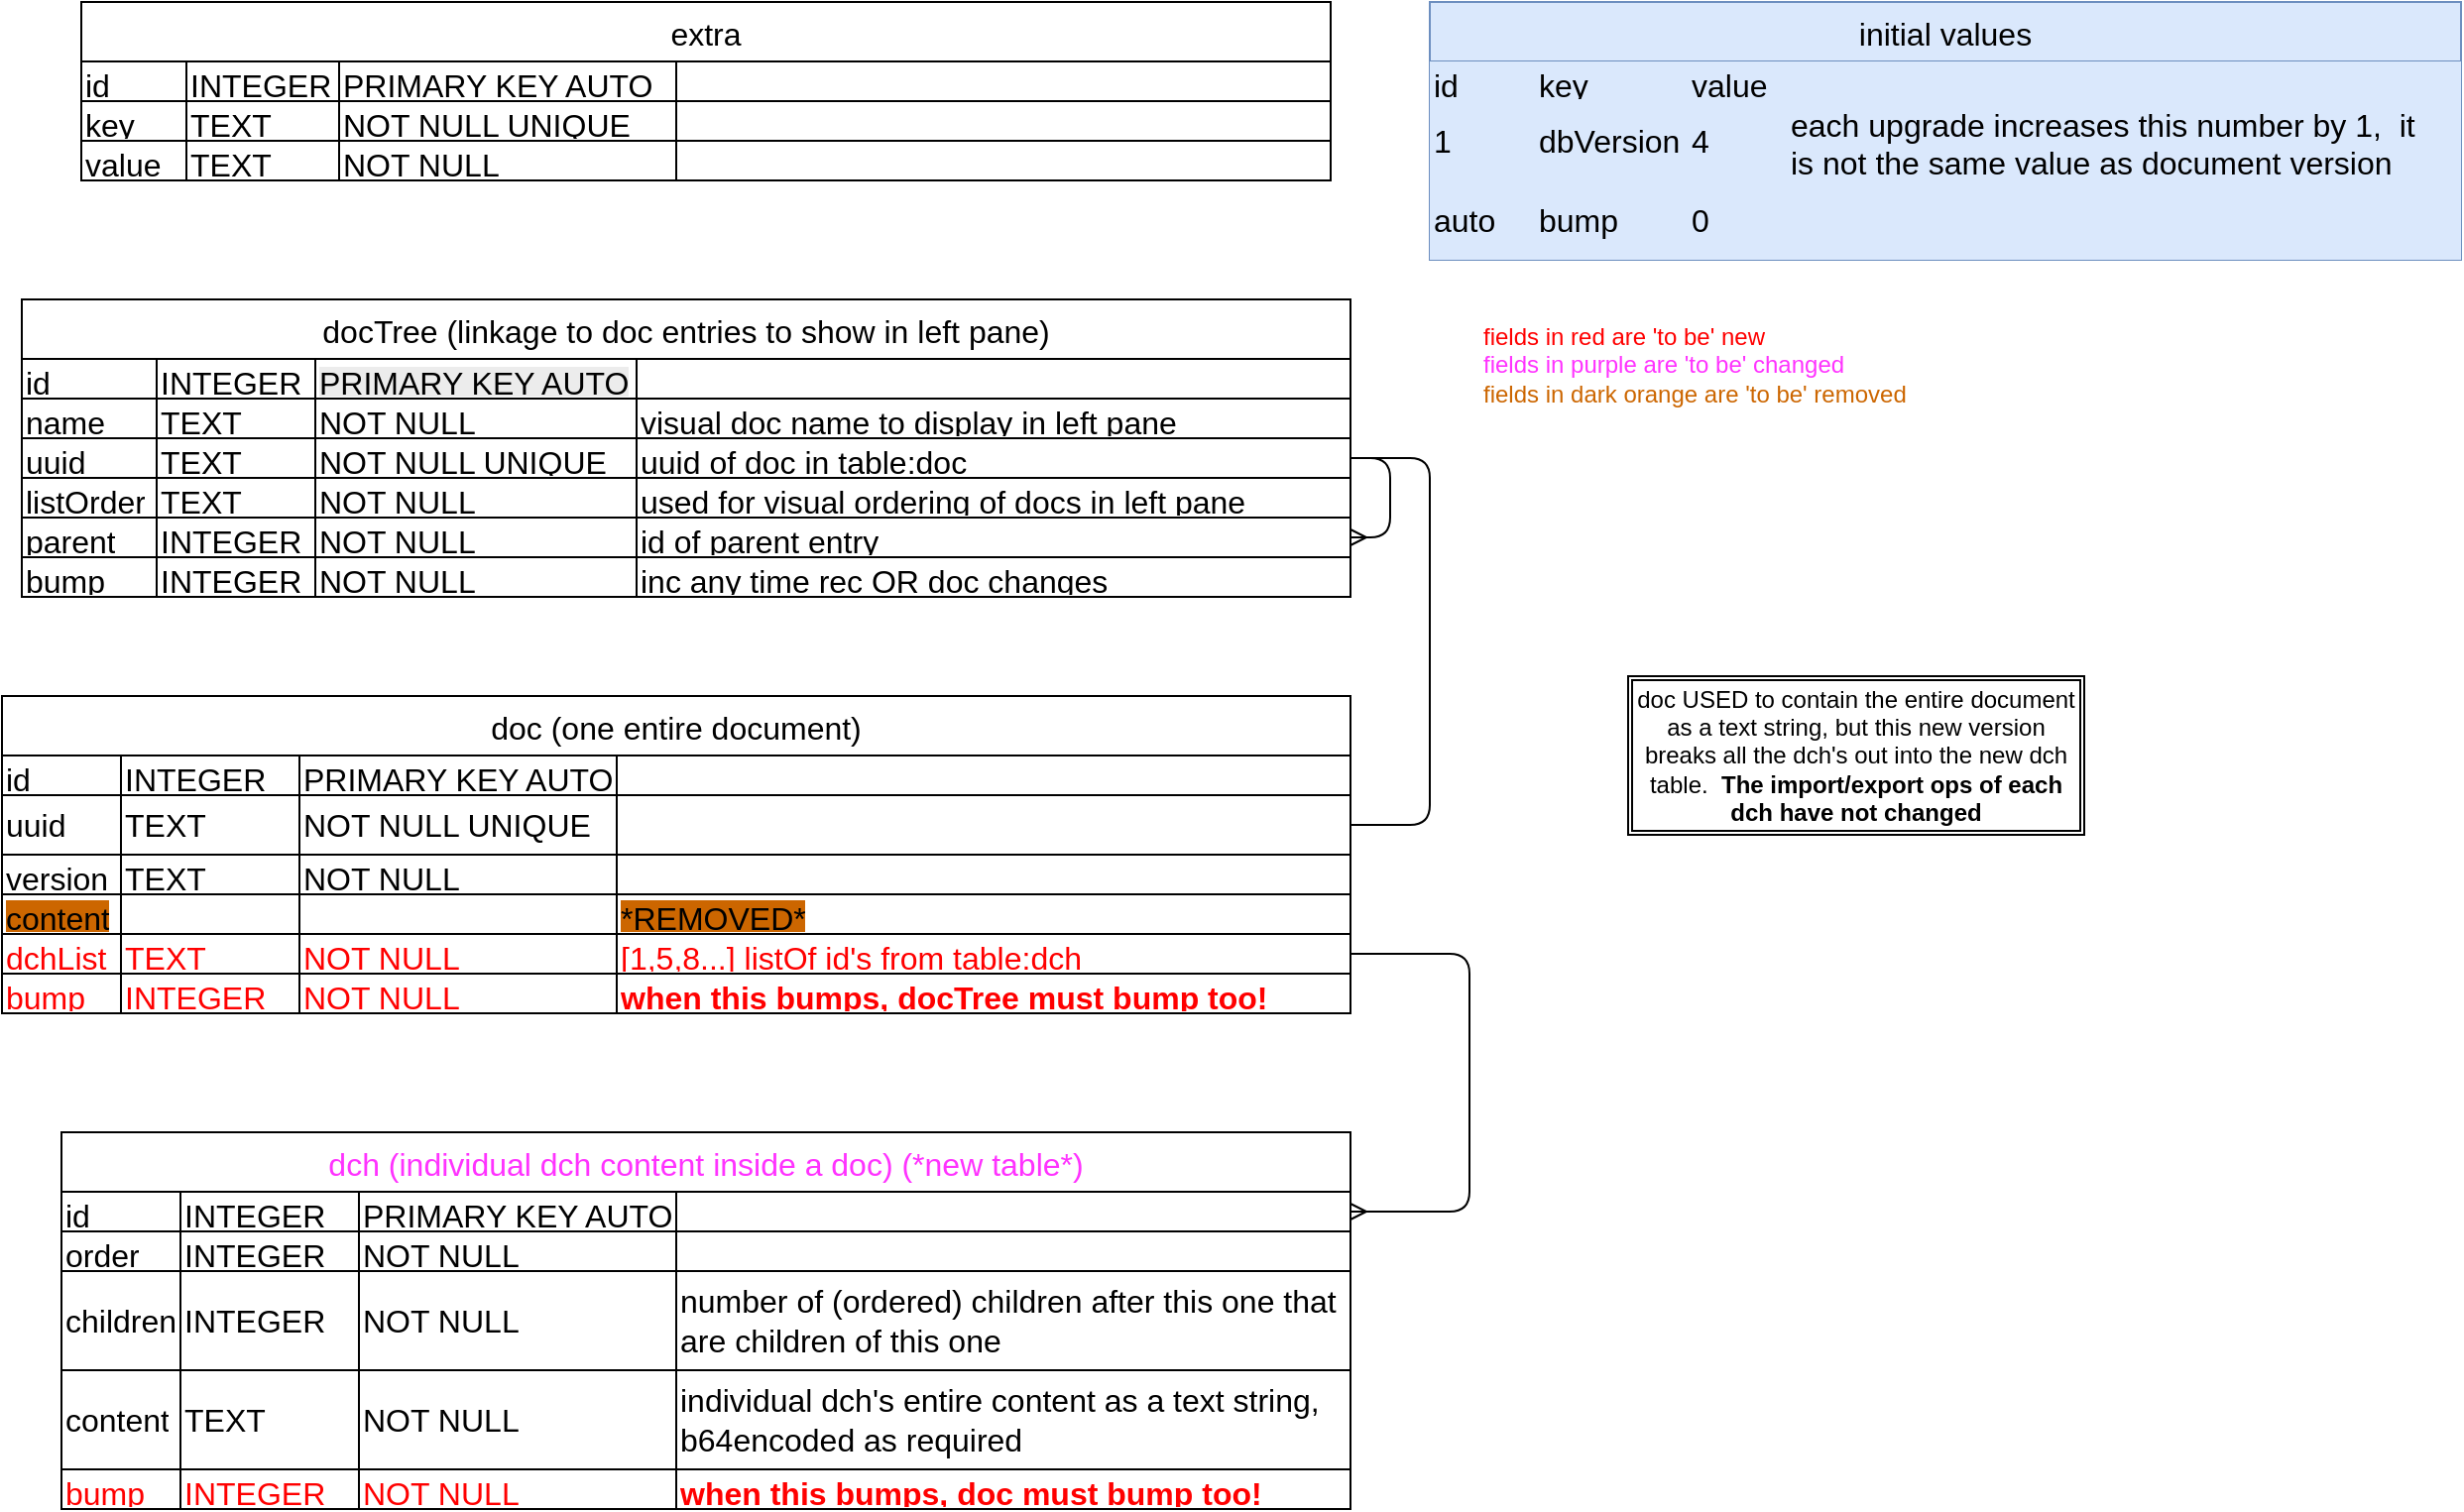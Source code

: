 <mxfile version="27.0.5">
  <diagram name="Page-1" id="y_ZQESW1vxMKCGsYayRb">
    <mxGraphModel dx="1223" dy="765" grid="1" gridSize="10" guides="1" tooltips="1" connect="1" arrows="1" fold="1" page="0" pageScale="1" pageWidth="1700" pageHeight="1100" math="0" shadow="0">
      <root>
        <mxCell id="0" />
        <mxCell id="1" parent="0" />
        <mxCell id="Sy6wfYp_tRHCGX6oZVIA-3" value="extra" style="shape=table;startSize=30;container=1;collapsible=0;childLayout=tableLayout;strokeColor=default;fontSize=16;align=center;" parent="1" vertex="1">
          <mxGeometry x="40" y="40" width="630" height="90" as="geometry" />
        </mxCell>
        <mxCell id="Sy6wfYp_tRHCGX6oZVIA-4" value="" style="shape=tableRow;horizontal=0;startSize=0;swimlaneHead=0;swimlaneBody=0;strokeColor=inherit;top=0;left=0;bottom=0;right=0;collapsible=0;dropTarget=0;fillColor=none;points=[[0,0.5],[1,0.5]];portConstraint=eastwest;fontSize=16;align=left;" parent="Sy6wfYp_tRHCGX6oZVIA-3" vertex="1">
          <mxGeometry y="30" width="630" height="20" as="geometry" />
        </mxCell>
        <mxCell id="Sy6wfYp_tRHCGX6oZVIA-5" value="id" style="shape=partialRectangle;html=1;connectable=0;strokeColor=inherit;overflow=hidden;fillColor=none;top=0;left=0;bottom=0;right=0;pointerEvents=1;fontSize=16;text-align:right;align=left;" parent="Sy6wfYp_tRHCGX6oZVIA-4" vertex="1">
          <mxGeometry width="53" height="20" as="geometry">
            <mxRectangle width="53" height="20" as="alternateBounds" />
          </mxGeometry>
        </mxCell>
        <mxCell id="Sy6wfYp_tRHCGX6oZVIA-6" value="INTEGER" style="shape=partialRectangle;html=1;connectable=0;strokeColor=inherit;overflow=hidden;fillColor=none;top=0;left=0;bottom=0;right=0;pointerEvents=1;fontSize=16;align=left;" parent="Sy6wfYp_tRHCGX6oZVIA-4" vertex="1">
          <mxGeometry x="53" width="77" height="20" as="geometry">
            <mxRectangle width="77" height="20" as="alternateBounds" />
          </mxGeometry>
        </mxCell>
        <mxCell id="Sy6wfYp_tRHCGX6oZVIA-7" value="PRIMARY KEY AUTO" style="shape=partialRectangle;html=1;connectable=0;strokeColor=inherit;overflow=hidden;fillColor=none;top=0;left=0;bottom=0;right=0;pointerEvents=1;fontSize=16;align=left;" parent="Sy6wfYp_tRHCGX6oZVIA-4" vertex="1">
          <mxGeometry x="130" width="170" height="20" as="geometry">
            <mxRectangle width="170" height="20" as="alternateBounds" />
          </mxGeometry>
        </mxCell>
        <mxCell id="Sy6wfYp_tRHCGX6oZVIA-54" style="shape=partialRectangle;html=1;connectable=0;strokeColor=inherit;overflow=hidden;fillColor=none;top=0;left=0;bottom=0;right=0;pointerEvents=1;fontSize=16;align=left;" parent="Sy6wfYp_tRHCGX6oZVIA-4" vertex="1">
          <mxGeometry x="300" width="330" height="20" as="geometry">
            <mxRectangle width="330" height="20" as="alternateBounds" />
          </mxGeometry>
        </mxCell>
        <mxCell id="Sy6wfYp_tRHCGX6oZVIA-8" value="" style="shape=tableRow;horizontal=0;startSize=0;swimlaneHead=0;swimlaneBody=0;strokeColor=inherit;top=0;left=0;bottom=0;right=0;collapsible=0;dropTarget=0;fillColor=none;points=[[0,0.5],[1,0.5]];portConstraint=eastwest;fontSize=16;align=left;" parent="Sy6wfYp_tRHCGX6oZVIA-3" vertex="1">
          <mxGeometry y="50" width="630" height="20" as="geometry" />
        </mxCell>
        <mxCell id="Sy6wfYp_tRHCGX6oZVIA-9" value="key" style="shape=partialRectangle;html=1;connectable=0;strokeColor=inherit;overflow=hidden;fillColor=none;top=0;left=0;bottom=0;right=0;pointerEvents=1;fontSize=16;align=left;" parent="Sy6wfYp_tRHCGX6oZVIA-8" vertex="1">
          <mxGeometry width="53" height="20" as="geometry">
            <mxRectangle width="53" height="20" as="alternateBounds" />
          </mxGeometry>
        </mxCell>
        <mxCell id="Sy6wfYp_tRHCGX6oZVIA-10" value="TEXT" style="shape=partialRectangle;html=1;connectable=0;strokeColor=inherit;overflow=hidden;fillColor=none;top=0;left=0;bottom=0;right=0;pointerEvents=1;fontSize=16;align=left;" parent="Sy6wfYp_tRHCGX6oZVIA-8" vertex="1">
          <mxGeometry x="53" width="77" height="20" as="geometry">
            <mxRectangle width="77" height="20" as="alternateBounds" />
          </mxGeometry>
        </mxCell>
        <mxCell id="Sy6wfYp_tRHCGX6oZVIA-11" value="NOT NULL UNIQUE" style="shape=partialRectangle;html=1;connectable=0;strokeColor=inherit;overflow=hidden;fillColor=none;top=0;left=0;bottom=0;right=0;pointerEvents=1;fontSize=16;align=left;" parent="Sy6wfYp_tRHCGX6oZVIA-8" vertex="1">
          <mxGeometry x="130" width="170" height="20" as="geometry">
            <mxRectangle width="170" height="20" as="alternateBounds" />
          </mxGeometry>
        </mxCell>
        <mxCell id="Sy6wfYp_tRHCGX6oZVIA-55" style="shape=partialRectangle;html=1;connectable=0;strokeColor=inherit;overflow=hidden;fillColor=none;top=0;left=0;bottom=0;right=0;pointerEvents=1;fontSize=16;align=left;" parent="Sy6wfYp_tRHCGX6oZVIA-8" vertex="1">
          <mxGeometry x="300" width="330" height="20" as="geometry">
            <mxRectangle width="330" height="20" as="alternateBounds" />
          </mxGeometry>
        </mxCell>
        <mxCell id="Sy6wfYp_tRHCGX6oZVIA-12" value="" style="shape=tableRow;horizontal=0;startSize=0;swimlaneHead=0;swimlaneBody=0;strokeColor=inherit;top=0;left=0;bottom=0;right=0;collapsible=0;dropTarget=0;fillColor=none;points=[[0,0.5],[1,0.5]];portConstraint=eastwest;fontSize=16;align=left;" parent="Sy6wfYp_tRHCGX6oZVIA-3" vertex="1">
          <mxGeometry y="70" width="630" height="20" as="geometry" />
        </mxCell>
        <mxCell id="Sy6wfYp_tRHCGX6oZVIA-13" value="value" style="shape=partialRectangle;html=1;connectable=0;strokeColor=inherit;overflow=hidden;fillColor=none;top=0;left=0;bottom=0;right=0;pointerEvents=1;fontSize=16;align=left;" parent="Sy6wfYp_tRHCGX6oZVIA-12" vertex="1">
          <mxGeometry width="53" height="20" as="geometry">
            <mxRectangle width="53" height="20" as="alternateBounds" />
          </mxGeometry>
        </mxCell>
        <mxCell id="Sy6wfYp_tRHCGX6oZVIA-14" value="TEXT" style="shape=partialRectangle;html=1;connectable=0;strokeColor=inherit;overflow=hidden;fillColor=none;top=0;left=0;bottom=0;right=0;pointerEvents=1;fontSize=16;align=left;" parent="Sy6wfYp_tRHCGX6oZVIA-12" vertex="1">
          <mxGeometry x="53" width="77" height="20" as="geometry">
            <mxRectangle width="77" height="20" as="alternateBounds" />
          </mxGeometry>
        </mxCell>
        <mxCell id="Sy6wfYp_tRHCGX6oZVIA-15" value="&lt;div&gt;NOT NULL&lt;/div&gt;" style="shape=partialRectangle;html=1;connectable=0;strokeColor=inherit;overflow=hidden;fillColor=none;top=0;left=0;bottom=0;right=0;pointerEvents=1;fontSize=16;align=left;" parent="Sy6wfYp_tRHCGX6oZVIA-12" vertex="1">
          <mxGeometry x="130" width="170" height="20" as="geometry">
            <mxRectangle width="170" height="20" as="alternateBounds" />
          </mxGeometry>
        </mxCell>
        <mxCell id="Sy6wfYp_tRHCGX6oZVIA-56" style="shape=partialRectangle;html=1;connectable=0;strokeColor=inherit;overflow=hidden;fillColor=none;top=0;left=0;bottom=0;right=0;pointerEvents=1;fontSize=16;align=left;" parent="Sy6wfYp_tRHCGX6oZVIA-12" vertex="1">
          <mxGeometry x="300" width="330" height="20" as="geometry">
            <mxRectangle width="330" height="20" as="alternateBounds" />
          </mxGeometry>
        </mxCell>
        <mxCell id="Sy6wfYp_tRHCGX6oZVIA-62" value="doc (one entire document)" style="shape=table;startSize=30;container=1;collapsible=0;childLayout=tableLayout;strokeColor=default;fontSize=16;align=center;" parent="1" vertex="1">
          <mxGeometry y="390" width="680" height="160" as="geometry" />
        </mxCell>
        <mxCell id="Sy6wfYp_tRHCGX6oZVIA-63" value="" style="shape=tableRow;horizontal=0;startSize=0;swimlaneHead=0;swimlaneBody=0;strokeColor=inherit;top=0;left=0;bottom=0;right=0;collapsible=0;dropTarget=0;fillColor=none;points=[[0,0.5],[1,0.5]];portConstraint=eastwest;fontSize=16;align=left;" parent="Sy6wfYp_tRHCGX6oZVIA-62" vertex="1">
          <mxGeometry y="30" width="680" height="20" as="geometry" />
        </mxCell>
        <mxCell id="Sy6wfYp_tRHCGX6oZVIA-64" value="id" style="shape=partialRectangle;html=1;connectable=0;strokeColor=inherit;overflow=hidden;fillColor=none;top=0;left=0;bottom=0;right=0;pointerEvents=1;fontSize=16;text-align:right;align=left;" parent="Sy6wfYp_tRHCGX6oZVIA-63" vertex="1">
          <mxGeometry width="60" height="20" as="geometry">
            <mxRectangle width="60" height="20" as="alternateBounds" />
          </mxGeometry>
        </mxCell>
        <mxCell id="Sy6wfYp_tRHCGX6oZVIA-65" value="INTEGER" style="shape=partialRectangle;html=1;connectable=0;strokeColor=inherit;overflow=hidden;fillColor=none;top=0;left=0;bottom=0;right=0;pointerEvents=1;fontSize=16;align=left;" parent="Sy6wfYp_tRHCGX6oZVIA-63" vertex="1">
          <mxGeometry x="60" width="90" height="20" as="geometry">
            <mxRectangle width="90" height="20" as="alternateBounds" />
          </mxGeometry>
        </mxCell>
        <mxCell id="Sy6wfYp_tRHCGX6oZVIA-66" value="PRIMARY KEY AUTO" style="shape=partialRectangle;html=1;connectable=0;strokeColor=inherit;overflow=hidden;fillColor=none;top=0;left=0;bottom=0;right=0;pointerEvents=1;fontSize=16;align=left;" parent="Sy6wfYp_tRHCGX6oZVIA-63" vertex="1">
          <mxGeometry x="150" width="160" height="20" as="geometry">
            <mxRectangle width="160" height="20" as="alternateBounds" />
          </mxGeometry>
        </mxCell>
        <mxCell id="Sy6wfYp_tRHCGX6oZVIA-67" style="shape=partialRectangle;html=1;connectable=0;strokeColor=inherit;overflow=hidden;fillColor=none;top=0;left=0;bottom=0;right=0;pointerEvents=1;fontSize=16;align=left;" parent="Sy6wfYp_tRHCGX6oZVIA-63" vertex="1">
          <mxGeometry x="310" width="370" height="20" as="geometry">
            <mxRectangle width="370" height="20" as="alternateBounds" />
          </mxGeometry>
        </mxCell>
        <mxCell id="Sy6wfYp_tRHCGX6oZVIA-68" value="" style="shape=tableRow;horizontal=0;startSize=0;swimlaneHead=0;swimlaneBody=0;strokeColor=inherit;top=0;left=0;bottom=0;right=0;collapsible=0;dropTarget=0;fillColor=none;points=[[0,0.5],[1,0.5]];portConstraint=eastwest;fontSize=16;align=left;" parent="Sy6wfYp_tRHCGX6oZVIA-62" vertex="1">
          <mxGeometry y="50" width="680" height="30" as="geometry" />
        </mxCell>
        <mxCell id="Sy6wfYp_tRHCGX6oZVIA-69" value="uuid" style="shape=partialRectangle;html=1;connectable=0;strokeColor=inherit;overflow=hidden;fillColor=none;top=0;left=0;bottom=0;right=0;pointerEvents=1;fontSize=16;align=left;" parent="Sy6wfYp_tRHCGX6oZVIA-68" vertex="1">
          <mxGeometry width="60" height="30" as="geometry">
            <mxRectangle width="60" height="30" as="alternateBounds" />
          </mxGeometry>
        </mxCell>
        <mxCell id="Sy6wfYp_tRHCGX6oZVIA-70" value="TEXT" style="shape=partialRectangle;html=1;connectable=0;strokeColor=inherit;overflow=hidden;fillColor=none;top=0;left=0;bottom=0;right=0;pointerEvents=1;fontSize=16;align=left;" parent="Sy6wfYp_tRHCGX6oZVIA-68" vertex="1">
          <mxGeometry x="60" width="90" height="30" as="geometry">
            <mxRectangle width="90" height="30" as="alternateBounds" />
          </mxGeometry>
        </mxCell>
        <mxCell id="Sy6wfYp_tRHCGX6oZVIA-71" value="NOT NULL UNIQUE" style="shape=partialRectangle;html=1;connectable=0;strokeColor=inherit;overflow=hidden;fillColor=none;top=0;left=0;bottom=0;right=0;pointerEvents=1;fontSize=16;align=left;" parent="Sy6wfYp_tRHCGX6oZVIA-68" vertex="1">
          <mxGeometry x="150" width="160" height="30" as="geometry">
            <mxRectangle width="160" height="30" as="alternateBounds" />
          </mxGeometry>
        </mxCell>
        <mxCell id="Sy6wfYp_tRHCGX6oZVIA-72" style="shape=partialRectangle;html=1;connectable=0;strokeColor=inherit;overflow=hidden;fillColor=none;top=0;left=0;bottom=0;right=0;pointerEvents=1;fontSize=16;align=left;" parent="Sy6wfYp_tRHCGX6oZVIA-68" vertex="1">
          <mxGeometry x="310" width="370" height="30" as="geometry">
            <mxRectangle width="370" height="30" as="alternateBounds" />
          </mxGeometry>
        </mxCell>
        <mxCell id="Sy6wfYp_tRHCGX6oZVIA-73" value="" style="shape=tableRow;horizontal=0;startSize=0;swimlaneHead=0;swimlaneBody=0;strokeColor=inherit;top=0;left=0;bottom=0;right=0;collapsible=0;dropTarget=0;fillColor=none;points=[[0,0.5],[1,0.5]];portConstraint=eastwest;fontSize=16;align=left;" parent="Sy6wfYp_tRHCGX6oZVIA-62" vertex="1">
          <mxGeometry y="80" width="680" height="20" as="geometry" />
        </mxCell>
        <mxCell id="Sy6wfYp_tRHCGX6oZVIA-74" value="version" style="shape=partialRectangle;html=1;connectable=0;strokeColor=inherit;overflow=hidden;fillColor=none;top=0;left=0;bottom=0;right=0;pointerEvents=1;fontSize=16;align=left;" parent="Sy6wfYp_tRHCGX6oZVIA-73" vertex="1">
          <mxGeometry width="60" height="20" as="geometry">
            <mxRectangle width="60" height="20" as="alternateBounds" />
          </mxGeometry>
        </mxCell>
        <mxCell id="Sy6wfYp_tRHCGX6oZVIA-75" value="TEXT" style="shape=partialRectangle;html=1;connectable=0;strokeColor=inherit;overflow=hidden;fillColor=none;top=0;left=0;bottom=0;right=0;pointerEvents=1;fontSize=16;align=left;" parent="Sy6wfYp_tRHCGX6oZVIA-73" vertex="1">
          <mxGeometry x="60" width="90" height="20" as="geometry">
            <mxRectangle width="90" height="20" as="alternateBounds" />
          </mxGeometry>
        </mxCell>
        <mxCell id="Sy6wfYp_tRHCGX6oZVIA-76" value="&lt;div&gt;NOT NULL&lt;/div&gt;" style="shape=partialRectangle;html=1;connectable=0;strokeColor=inherit;overflow=hidden;fillColor=none;top=0;left=0;bottom=0;right=0;pointerEvents=1;fontSize=16;align=left;" parent="Sy6wfYp_tRHCGX6oZVIA-73" vertex="1">
          <mxGeometry x="150" width="160" height="20" as="geometry">
            <mxRectangle width="160" height="20" as="alternateBounds" />
          </mxGeometry>
        </mxCell>
        <mxCell id="Sy6wfYp_tRHCGX6oZVIA-77" style="shape=partialRectangle;html=1;connectable=0;strokeColor=inherit;overflow=hidden;fillColor=none;top=0;left=0;bottom=0;right=0;pointerEvents=1;fontSize=16;align=left;" parent="Sy6wfYp_tRHCGX6oZVIA-73" vertex="1">
          <mxGeometry x="310" width="370" height="20" as="geometry">
            <mxRectangle width="370" height="20" as="alternateBounds" />
          </mxGeometry>
        </mxCell>
        <mxCell id="-N10hWzUFT1irTYi3381-17" style="shape=tableRow;horizontal=0;startSize=0;swimlaneHead=0;swimlaneBody=0;strokeColor=inherit;top=0;left=0;bottom=0;right=0;collapsible=0;dropTarget=0;fillColor=none;points=[[0,0.5],[1,0.5]];portConstraint=eastwest;fontSize=16;align=left;labelBackgroundColor=#FF8000;" vertex="1" parent="Sy6wfYp_tRHCGX6oZVIA-62">
          <mxGeometry y="100" width="680" height="20" as="geometry" />
        </mxCell>
        <mxCell id="-N10hWzUFT1irTYi3381-18" value="content" style="shape=partialRectangle;html=1;connectable=0;strokeColor=inherit;overflow=hidden;fillColor=none;top=0;left=0;bottom=0;right=0;pointerEvents=1;fontSize=16;align=left;labelBackgroundColor=#CC6600;" vertex="1" parent="-N10hWzUFT1irTYi3381-17">
          <mxGeometry width="60" height="20" as="geometry">
            <mxRectangle width="60" height="20" as="alternateBounds" />
          </mxGeometry>
        </mxCell>
        <mxCell id="-N10hWzUFT1irTYi3381-19" style="shape=partialRectangle;html=1;connectable=0;strokeColor=inherit;overflow=hidden;fillColor=none;top=0;left=0;bottom=0;right=0;pointerEvents=1;fontSize=16;align=left;labelBackgroundColor=#CC6600;" vertex="1" parent="-N10hWzUFT1irTYi3381-17">
          <mxGeometry x="60" width="90" height="20" as="geometry">
            <mxRectangle width="90" height="20" as="alternateBounds" />
          </mxGeometry>
        </mxCell>
        <mxCell id="-N10hWzUFT1irTYi3381-20" style="shape=partialRectangle;html=1;connectable=0;strokeColor=inherit;overflow=hidden;fillColor=none;top=0;left=0;bottom=0;right=0;pointerEvents=1;fontSize=16;align=left;labelBackgroundColor=#CC6600;" vertex="1" parent="-N10hWzUFT1irTYi3381-17">
          <mxGeometry x="150" width="160" height="20" as="geometry">
            <mxRectangle width="160" height="20" as="alternateBounds" />
          </mxGeometry>
        </mxCell>
        <mxCell id="-N10hWzUFT1irTYi3381-21" value="*REMOVED*" style="shape=partialRectangle;html=1;connectable=0;strokeColor=inherit;overflow=hidden;fillColor=none;top=0;left=0;bottom=0;right=0;pointerEvents=1;fontSize=16;align=left;labelBackgroundColor=#CC6600;" vertex="1" parent="-N10hWzUFT1irTYi3381-17">
          <mxGeometry x="310" width="370" height="20" as="geometry">
            <mxRectangle width="370" height="20" as="alternateBounds" />
          </mxGeometry>
        </mxCell>
        <mxCell id="-N10hWzUFT1irTYi3381-29" style="shape=tableRow;horizontal=0;startSize=0;swimlaneHead=0;swimlaneBody=0;strokeColor=inherit;top=0;left=0;bottom=0;right=0;collapsible=0;dropTarget=0;fillColor=none;points=[[0,0.5],[1,0.5]];portConstraint=eastwest;fontSize=16;align=left;" vertex="1" parent="Sy6wfYp_tRHCGX6oZVIA-62">
          <mxGeometry y="120" width="680" height="20" as="geometry" />
        </mxCell>
        <mxCell id="-N10hWzUFT1irTYi3381-30" value="dchList" style="shape=partialRectangle;html=1;connectable=0;strokeColor=inherit;overflow=hidden;fillColor=none;top=0;left=0;bottom=0;right=0;pointerEvents=1;fontSize=16;align=left;fontColor=#FF0000;" vertex="1" parent="-N10hWzUFT1irTYi3381-29">
          <mxGeometry width="60" height="20" as="geometry">
            <mxRectangle width="60" height="20" as="alternateBounds" />
          </mxGeometry>
        </mxCell>
        <mxCell id="-N10hWzUFT1irTYi3381-31" value="TEXT" style="shape=partialRectangle;html=1;connectable=0;strokeColor=inherit;overflow=hidden;fillColor=none;top=0;left=0;bottom=0;right=0;pointerEvents=1;fontSize=16;align=left;fontColor=#FF0000;" vertex="1" parent="-N10hWzUFT1irTYi3381-29">
          <mxGeometry x="60" width="90" height="20" as="geometry">
            <mxRectangle width="90" height="20" as="alternateBounds" />
          </mxGeometry>
        </mxCell>
        <mxCell id="-N10hWzUFT1irTYi3381-32" value="NOT NULL" style="shape=partialRectangle;html=1;connectable=0;strokeColor=inherit;overflow=hidden;fillColor=none;top=0;left=0;bottom=0;right=0;pointerEvents=1;fontSize=16;align=left;fontColor=#FF0000;" vertex="1" parent="-N10hWzUFT1irTYi3381-29">
          <mxGeometry x="150" width="160" height="20" as="geometry">
            <mxRectangle width="160" height="20" as="alternateBounds" />
          </mxGeometry>
        </mxCell>
        <mxCell id="-N10hWzUFT1irTYi3381-33" value="[1,5,8...] listOf id&#39;s from table:dch" style="shape=partialRectangle;html=1;connectable=0;strokeColor=inherit;overflow=hidden;fillColor=none;top=0;left=0;bottom=0;right=0;pointerEvents=1;fontSize=16;align=left;fontColor=#FF0000;" vertex="1" parent="-N10hWzUFT1irTYi3381-29">
          <mxGeometry x="310" width="370" height="20" as="geometry">
            <mxRectangle width="370" height="20" as="alternateBounds" />
          </mxGeometry>
        </mxCell>
        <mxCell id="Sy6wfYp_tRHCGX6oZVIA-165" style="shape=tableRow;horizontal=0;startSize=0;swimlaneHead=0;swimlaneBody=0;strokeColor=inherit;top=0;left=0;bottom=0;right=0;collapsible=0;dropTarget=0;fillColor=none;points=[[0,0.5],[1,0.5]];portConstraint=eastwest;fontSize=16;align=left;" parent="Sy6wfYp_tRHCGX6oZVIA-62" vertex="1">
          <mxGeometry y="140" width="680" height="20" as="geometry" />
        </mxCell>
        <mxCell id="Sy6wfYp_tRHCGX6oZVIA-166" value="bump" style="shape=partialRectangle;html=1;connectable=0;strokeColor=inherit;overflow=hidden;fillColor=none;top=0;left=0;bottom=0;right=0;pointerEvents=1;fontSize=16;align=left;fontColor=#FF0000;" parent="Sy6wfYp_tRHCGX6oZVIA-165" vertex="1">
          <mxGeometry width="60" height="20" as="geometry">
            <mxRectangle width="60" height="20" as="alternateBounds" />
          </mxGeometry>
        </mxCell>
        <mxCell id="Sy6wfYp_tRHCGX6oZVIA-167" value="INTEGER" style="shape=partialRectangle;html=1;connectable=0;strokeColor=inherit;overflow=hidden;fillColor=none;top=0;left=0;bottom=0;right=0;pointerEvents=1;fontSize=16;align=left;fontColor=#FF0000;" parent="Sy6wfYp_tRHCGX6oZVIA-165" vertex="1">
          <mxGeometry x="60" width="90" height="20" as="geometry">
            <mxRectangle width="90" height="20" as="alternateBounds" />
          </mxGeometry>
        </mxCell>
        <mxCell id="Sy6wfYp_tRHCGX6oZVIA-168" value="NOT NULL" style="shape=partialRectangle;html=1;connectable=0;strokeColor=inherit;overflow=hidden;fillColor=none;top=0;left=0;bottom=0;right=0;pointerEvents=1;fontSize=16;align=left;fontColor=#FF0000;" parent="Sy6wfYp_tRHCGX6oZVIA-165" vertex="1">
          <mxGeometry x="150" width="160" height="20" as="geometry">
            <mxRectangle width="160" height="20" as="alternateBounds" />
          </mxGeometry>
        </mxCell>
        <mxCell id="Sy6wfYp_tRHCGX6oZVIA-169" value="&lt;b&gt;when this bumps, docTree must bump too!&lt;/b&gt;" style="shape=partialRectangle;html=1;connectable=0;strokeColor=inherit;overflow=hidden;fillColor=none;top=0;left=0;bottom=0;right=0;pointerEvents=1;fontSize=16;align=left;fontColor=#FF0000;" parent="Sy6wfYp_tRHCGX6oZVIA-165" vertex="1">
          <mxGeometry x="310" width="370" height="20" as="geometry">
            <mxRectangle width="370" height="20" as="alternateBounds" />
          </mxGeometry>
        </mxCell>
        <mxCell id="Sy6wfYp_tRHCGX6oZVIA-83" value="docTree (linkage to doc entries to show in left pane)" style="shape=table;startSize=30;container=1;collapsible=0;childLayout=tableLayout;strokeColor=default;fontSize=16;align=center;" parent="1" vertex="1">
          <mxGeometry x="10" y="190" width="670" height="150" as="geometry" />
        </mxCell>
        <mxCell id="Sy6wfYp_tRHCGX6oZVIA-84" value="" style="shape=tableRow;horizontal=0;startSize=0;swimlaneHead=0;swimlaneBody=0;strokeColor=inherit;top=0;left=0;bottom=0;right=0;collapsible=0;dropTarget=0;fillColor=none;points=[[0,0.5],[1,0.5]];portConstraint=eastwest;fontSize=16;align=left;" parent="Sy6wfYp_tRHCGX6oZVIA-83" vertex="1">
          <mxGeometry y="30" width="670" height="20" as="geometry" />
        </mxCell>
        <mxCell id="Sy6wfYp_tRHCGX6oZVIA-85" value="id" style="shape=partialRectangle;html=1;connectable=0;strokeColor=inherit;overflow=hidden;fillColor=none;top=0;left=0;bottom=0;right=0;pointerEvents=1;fontSize=16;text-align:right;align=left;" parent="Sy6wfYp_tRHCGX6oZVIA-84" vertex="1">
          <mxGeometry width="68" height="20" as="geometry">
            <mxRectangle width="68" height="20" as="alternateBounds" />
          </mxGeometry>
        </mxCell>
        <mxCell id="Sy6wfYp_tRHCGX6oZVIA-86" value="INTEGER" style="shape=partialRectangle;html=1;connectable=0;strokeColor=inherit;overflow=hidden;fillColor=none;top=0;left=0;bottom=0;right=0;pointerEvents=1;fontSize=16;align=left;" parent="Sy6wfYp_tRHCGX6oZVIA-84" vertex="1">
          <mxGeometry x="68" width="80" height="20" as="geometry">
            <mxRectangle width="80" height="20" as="alternateBounds" />
          </mxGeometry>
        </mxCell>
        <mxCell id="Sy6wfYp_tRHCGX6oZVIA-87" value="&lt;span style=&quot;color: rgb(0, 0, 0); font-family: Helvetica; font-size: 16px; font-style: normal; font-variant-ligatures: normal; font-variant-caps: normal; font-weight: 400; letter-spacing: normal; orphans: 2; text-align: left; text-indent: 0px; text-transform: none; widows: 2; word-spacing: 0px; -webkit-text-stroke-width: 0px; white-space: nowrap; background-color: rgb(236, 236, 236); text-decoration-thickness: initial; text-decoration-style: initial; text-decoration-color: initial; display: inline !important; float: none;&quot;&gt;PRIMARY KEY AUTO&lt;/span&gt;" style="shape=partialRectangle;html=1;connectable=0;strokeColor=inherit;overflow=hidden;fillColor=none;top=0;left=0;bottom=0;right=0;pointerEvents=1;fontSize=16;align=left;" parent="Sy6wfYp_tRHCGX6oZVIA-84" vertex="1">
          <mxGeometry x="148" width="162" height="20" as="geometry">
            <mxRectangle width="162" height="20" as="alternateBounds" />
          </mxGeometry>
        </mxCell>
        <mxCell id="Sy6wfYp_tRHCGX6oZVIA-88" style="shape=partialRectangle;html=1;connectable=0;strokeColor=inherit;overflow=hidden;fillColor=none;top=0;left=0;bottom=0;right=0;pointerEvents=1;fontSize=16;align=left;" parent="Sy6wfYp_tRHCGX6oZVIA-84" vertex="1">
          <mxGeometry x="310" width="360" height="20" as="geometry">
            <mxRectangle width="360" height="20" as="alternateBounds" />
          </mxGeometry>
        </mxCell>
        <mxCell id="Sy6wfYp_tRHCGX6oZVIA-104" style="shape=tableRow;horizontal=0;startSize=0;swimlaneHead=0;swimlaneBody=0;strokeColor=inherit;top=0;left=0;bottom=0;right=0;collapsible=0;dropTarget=0;fillColor=none;points=[[0,0.5],[1,0.5]];portConstraint=eastwest;fontSize=16;align=left;" parent="Sy6wfYp_tRHCGX6oZVIA-83" vertex="1">
          <mxGeometry y="50" width="670" height="20" as="geometry" />
        </mxCell>
        <mxCell id="Sy6wfYp_tRHCGX6oZVIA-105" value="name" style="shape=partialRectangle;html=1;connectable=0;strokeColor=inherit;overflow=hidden;fillColor=none;top=0;left=0;bottom=0;right=0;pointerEvents=1;fontSize=16;align=left;" parent="Sy6wfYp_tRHCGX6oZVIA-104" vertex="1">
          <mxGeometry width="68" height="20" as="geometry">
            <mxRectangle width="68" height="20" as="alternateBounds" />
          </mxGeometry>
        </mxCell>
        <mxCell id="Sy6wfYp_tRHCGX6oZVIA-106" value="TEXT" style="shape=partialRectangle;html=1;connectable=0;strokeColor=inherit;overflow=hidden;fillColor=none;top=0;left=0;bottom=0;right=0;pointerEvents=1;fontSize=16;align=left;" parent="Sy6wfYp_tRHCGX6oZVIA-104" vertex="1">
          <mxGeometry x="68" width="80" height="20" as="geometry">
            <mxRectangle width="80" height="20" as="alternateBounds" />
          </mxGeometry>
        </mxCell>
        <mxCell id="Sy6wfYp_tRHCGX6oZVIA-107" value="NOT NULL" style="shape=partialRectangle;html=1;connectable=0;strokeColor=inherit;overflow=hidden;fillColor=none;top=0;left=0;bottom=0;right=0;pointerEvents=1;fontSize=16;align=left;" parent="Sy6wfYp_tRHCGX6oZVIA-104" vertex="1">
          <mxGeometry x="148" width="162" height="20" as="geometry">
            <mxRectangle width="162" height="20" as="alternateBounds" />
          </mxGeometry>
        </mxCell>
        <mxCell id="Sy6wfYp_tRHCGX6oZVIA-108" value="visual doc name to display in left pane" style="shape=partialRectangle;html=1;connectable=0;strokeColor=inherit;overflow=hidden;fillColor=none;top=0;left=0;bottom=0;right=0;pointerEvents=1;fontSize=16;align=left;" parent="Sy6wfYp_tRHCGX6oZVIA-104" vertex="1">
          <mxGeometry x="310" width="360" height="20" as="geometry">
            <mxRectangle width="360" height="20" as="alternateBounds" />
          </mxGeometry>
        </mxCell>
        <mxCell id="Sy6wfYp_tRHCGX6oZVIA-89" value="" style="shape=tableRow;horizontal=0;startSize=0;swimlaneHead=0;swimlaneBody=0;strokeColor=inherit;top=0;left=0;bottom=0;right=0;collapsible=0;dropTarget=0;fillColor=none;points=[[0,0.5],[1,0.5]];portConstraint=eastwest;fontSize=16;align=left;" parent="Sy6wfYp_tRHCGX6oZVIA-83" vertex="1">
          <mxGeometry y="70" width="670" height="20" as="geometry" />
        </mxCell>
        <mxCell id="Sy6wfYp_tRHCGX6oZVIA-90" value="uuid" style="shape=partialRectangle;html=1;connectable=0;strokeColor=inherit;overflow=hidden;fillColor=none;top=0;left=0;bottom=0;right=0;pointerEvents=1;fontSize=16;align=left;" parent="Sy6wfYp_tRHCGX6oZVIA-89" vertex="1">
          <mxGeometry width="68" height="20" as="geometry">
            <mxRectangle width="68" height="20" as="alternateBounds" />
          </mxGeometry>
        </mxCell>
        <mxCell id="Sy6wfYp_tRHCGX6oZVIA-91" value="TEXT" style="shape=partialRectangle;html=1;connectable=0;strokeColor=inherit;overflow=hidden;fillColor=none;top=0;left=0;bottom=0;right=0;pointerEvents=1;fontSize=16;align=left;" parent="Sy6wfYp_tRHCGX6oZVIA-89" vertex="1">
          <mxGeometry x="68" width="80" height="20" as="geometry">
            <mxRectangle width="80" height="20" as="alternateBounds" />
          </mxGeometry>
        </mxCell>
        <mxCell id="Sy6wfYp_tRHCGX6oZVIA-92" value="NOT NULL UNIQUE" style="shape=partialRectangle;html=1;connectable=0;strokeColor=inherit;overflow=hidden;fillColor=none;top=0;left=0;bottom=0;right=0;pointerEvents=1;fontSize=16;align=left;" parent="Sy6wfYp_tRHCGX6oZVIA-89" vertex="1">
          <mxGeometry x="148" width="162" height="20" as="geometry">
            <mxRectangle width="162" height="20" as="alternateBounds" />
          </mxGeometry>
        </mxCell>
        <mxCell id="Sy6wfYp_tRHCGX6oZVIA-93" value="uuid of doc in table:doc" style="shape=partialRectangle;html=1;connectable=0;strokeColor=inherit;overflow=hidden;fillColor=none;top=0;left=0;bottom=0;right=0;pointerEvents=1;fontSize=16;align=left;" parent="Sy6wfYp_tRHCGX6oZVIA-89" vertex="1">
          <mxGeometry x="310" width="360" height="20" as="geometry">
            <mxRectangle width="360" height="20" as="alternateBounds" />
          </mxGeometry>
        </mxCell>
        <mxCell id="Sy6wfYp_tRHCGX6oZVIA-94" value="" style="shape=tableRow;horizontal=0;startSize=0;swimlaneHead=0;swimlaneBody=0;strokeColor=inherit;top=0;left=0;bottom=0;right=0;collapsible=0;dropTarget=0;fillColor=none;points=[[0,0.5],[1,0.5]];portConstraint=eastwest;fontSize=16;align=left;" parent="Sy6wfYp_tRHCGX6oZVIA-83" vertex="1">
          <mxGeometry y="90" width="670" height="20" as="geometry" />
        </mxCell>
        <mxCell id="Sy6wfYp_tRHCGX6oZVIA-95" value="listOrder" style="shape=partialRectangle;html=1;connectable=0;strokeColor=inherit;overflow=hidden;fillColor=none;top=0;left=0;bottom=0;right=0;pointerEvents=1;fontSize=16;align=left;" parent="Sy6wfYp_tRHCGX6oZVIA-94" vertex="1">
          <mxGeometry width="68" height="20" as="geometry">
            <mxRectangle width="68" height="20" as="alternateBounds" />
          </mxGeometry>
        </mxCell>
        <mxCell id="Sy6wfYp_tRHCGX6oZVIA-96" value="TEXT" style="shape=partialRectangle;html=1;connectable=0;strokeColor=inherit;overflow=hidden;fillColor=none;top=0;left=0;bottom=0;right=0;pointerEvents=1;fontSize=16;align=left;" parent="Sy6wfYp_tRHCGX6oZVIA-94" vertex="1">
          <mxGeometry x="68" width="80" height="20" as="geometry">
            <mxRectangle width="80" height="20" as="alternateBounds" />
          </mxGeometry>
        </mxCell>
        <mxCell id="Sy6wfYp_tRHCGX6oZVIA-97" value="&lt;div&gt;NOT NULL&lt;/div&gt;" style="shape=partialRectangle;html=1;connectable=0;strokeColor=inherit;overflow=hidden;fillColor=none;top=0;left=0;bottom=0;right=0;pointerEvents=1;fontSize=16;align=left;" parent="Sy6wfYp_tRHCGX6oZVIA-94" vertex="1">
          <mxGeometry x="148" width="162" height="20" as="geometry">
            <mxRectangle width="162" height="20" as="alternateBounds" />
          </mxGeometry>
        </mxCell>
        <mxCell id="Sy6wfYp_tRHCGX6oZVIA-98" value="used for visual ordering of docs in left pane" style="shape=partialRectangle;html=1;connectable=0;strokeColor=inherit;overflow=hidden;fillColor=none;top=0;left=0;bottom=0;right=0;pointerEvents=1;fontSize=16;align=left;" parent="Sy6wfYp_tRHCGX6oZVIA-94" vertex="1">
          <mxGeometry x="310" width="360" height="20" as="geometry">
            <mxRectangle width="360" height="20" as="alternateBounds" />
          </mxGeometry>
        </mxCell>
        <mxCell id="Sy6wfYp_tRHCGX6oZVIA-99" style="shape=tableRow;horizontal=0;startSize=0;swimlaneHead=0;swimlaneBody=0;strokeColor=inherit;top=0;left=0;bottom=0;right=0;collapsible=0;dropTarget=0;fillColor=none;points=[[0,0.5],[1,0.5]];portConstraint=eastwest;fontSize=16;align=left;" parent="Sy6wfYp_tRHCGX6oZVIA-83" vertex="1">
          <mxGeometry y="110" width="670" height="20" as="geometry" />
        </mxCell>
        <mxCell id="Sy6wfYp_tRHCGX6oZVIA-100" value="parent" style="shape=partialRectangle;html=1;connectable=0;strokeColor=inherit;overflow=hidden;fillColor=none;top=0;left=0;bottom=0;right=0;pointerEvents=1;fontSize=16;align=left;fontColor=#000000;" parent="Sy6wfYp_tRHCGX6oZVIA-99" vertex="1">
          <mxGeometry width="68" height="20" as="geometry">
            <mxRectangle width="68" height="20" as="alternateBounds" />
          </mxGeometry>
        </mxCell>
        <mxCell id="Sy6wfYp_tRHCGX6oZVIA-101" value="INTEGER" style="shape=partialRectangle;html=1;connectable=0;strokeColor=inherit;overflow=hidden;fillColor=none;top=0;left=0;bottom=0;right=0;pointerEvents=1;fontSize=16;align=left;fontColor=#000000;" parent="Sy6wfYp_tRHCGX6oZVIA-99" vertex="1">
          <mxGeometry x="68" width="80" height="20" as="geometry">
            <mxRectangle width="80" height="20" as="alternateBounds" />
          </mxGeometry>
        </mxCell>
        <mxCell id="Sy6wfYp_tRHCGX6oZVIA-102" value="NOT NULL" style="shape=partialRectangle;html=1;connectable=0;strokeColor=inherit;overflow=hidden;fillColor=none;top=0;left=0;bottom=0;right=0;pointerEvents=1;fontSize=16;align=left;fontColor=#000000;" parent="Sy6wfYp_tRHCGX6oZVIA-99" vertex="1">
          <mxGeometry x="148" width="162" height="20" as="geometry">
            <mxRectangle width="162" height="20" as="alternateBounds" />
          </mxGeometry>
        </mxCell>
        <mxCell id="Sy6wfYp_tRHCGX6oZVIA-103" value="id of parent entry" style="shape=partialRectangle;html=1;connectable=0;strokeColor=inherit;overflow=hidden;fillColor=none;top=0;left=0;bottom=0;right=0;pointerEvents=1;fontSize=16;align=left;fontColor=#000000;" parent="Sy6wfYp_tRHCGX6oZVIA-99" vertex="1">
          <mxGeometry x="310" width="360" height="20" as="geometry">
            <mxRectangle width="360" height="20" as="alternateBounds" />
          </mxGeometry>
        </mxCell>
        <mxCell id="Sy6wfYp_tRHCGX6oZVIA-170" style="shape=tableRow;horizontal=0;startSize=0;swimlaneHead=0;swimlaneBody=0;strokeColor=inherit;top=0;left=0;bottom=0;right=0;collapsible=0;dropTarget=0;fillColor=none;points=[[0,0.5],[1,0.5]];portConstraint=eastwest;fontSize=16;align=left;" parent="Sy6wfYp_tRHCGX6oZVIA-83" vertex="1">
          <mxGeometry y="130" width="670" height="20" as="geometry" />
        </mxCell>
        <mxCell id="Sy6wfYp_tRHCGX6oZVIA-171" value="bump" style="shape=partialRectangle;html=1;connectable=0;strokeColor=inherit;overflow=hidden;fillColor=none;top=0;left=0;bottom=0;right=0;pointerEvents=1;fontSize=16;align=left;fontColor=#000000;" parent="Sy6wfYp_tRHCGX6oZVIA-170" vertex="1">
          <mxGeometry width="68" height="20" as="geometry">
            <mxRectangle width="68" height="20" as="alternateBounds" />
          </mxGeometry>
        </mxCell>
        <mxCell id="Sy6wfYp_tRHCGX6oZVIA-172" value="INTEGER" style="shape=partialRectangle;html=1;connectable=0;strokeColor=inherit;overflow=hidden;fillColor=none;top=0;left=0;bottom=0;right=0;pointerEvents=1;fontSize=16;align=left;fontColor=#000000;" parent="Sy6wfYp_tRHCGX6oZVIA-170" vertex="1">
          <mxGeometry x="68" width="80" height="20" as="geometry">
            <mxRectangle width="80" height="20" as="alternateBounds" />
          </mxGeometry>
        </mxCell>
        <mxCell id="Sy6wfYp_tRHCGX6oZVIA-173" value="NOT NULL" style="shape=partialRectangle;html=1;connectable=0;strokeColor=inherit;overflow=hidden;fillColor=none;top=0;left=0;bottom=0;right=0;pointerEvents=1;fontSize=16;align=left;fontColor=#000000;" parent="Sy6wfYp_tRHCGX6oZVIA-170" vertex="1">
          <mxGeometry x="148" width="162" height="20" as="geometry">
            <mxRectangle width="162" height="20" as="alternateBounds" />
          </mxGeometry>
        </mxCell>
        <mxCell id="Sy6wfYp_tRHCGX6oZVIA-174" value="inc any time rec OR doc changes" style="shape=partialRectangle;html=1;connectable=0;strokeColor=inherit;overflow=hidden;fillColor=none;top=0;left=0;bottom=0;right=0;pointerEvents=1;fontSize=16;align=left;fontColor=#000000;" parent="Sy6wfYp_tRHCGX6oZVIA-170" vertex="1">
          <mxGeometry x="310" width="360" height="20" as="geometry">
            <mxRectangle width="360" height="20" as="alternateBounds" />
          </mxGeometry>
        </mxCell>
        <mxCell id="Sy6wfYp_tRHCGX6oZVIA-184" style="edgeStyle=orthogonalEdgeStyle;rounded=1;orthogonalLoop=1;jettySize=auto;html=1;exitX=1;exitY=0.5;exitDx=0;exitDy=0;entryX=1;entryY=0.5;entryDx=0;entryDy=0;startArrow=none;startFill=0;endArrow=ERmany;endFill=0;curved=0;" parent="Sy6wfYp_tRHCGX6oZVIA-83" source="Sy6wfYp_tRHCGX6oZVIA-89" target="Sy6wfYp_tRHCGX6oZVIA-99" edge="1">
          <mxGeometry relative="1" as="geometry">
            <mxPoint x="1038" y="220" as="sourcePoint" />
            <mxPoint x="888" y="400" as="targetPoint" />
          </mxGeometry>
        </mxCell>
        <mxCell id="Sy6wfYp_tRHCGX6oZVIA-111" value="initial values" style="shape=table;startSize=30;container=1;collapsible=0;childLayout=tableLayout;strokeColor=#6c8ebf;fontSize=16;align=center;fillColor=#dae8fc;" parent="1" vertex="1">
          <mxGeometry x="720" y="40" width="520" height="130" as="geometry" />
        </mxCell>
        <mxCell id="Sy6wfYp_tRHCGX6oZVIA-127" style="shape=tableRow;horizontal=0;startSize=0;swimlaneHead=0;swimlaneBody=0;strokeColor=inherit;top=0;left=0;bottom=0;right=0;collapsible=0;dropTarget=0;fillColor=none;points=[[0,0.5],[1,0.5]];portConstraint=eastwest;fontSize=16;align=left;" parent="Sy6wfYp_tRHCGX6oZVIA-111" vertex="1">
          <mxGeometry y="30" width="520" height="20" as="geometry" />
        </mxCell>
        <mxCell id="Sy6wfYp_tRHCGX6oZVIA-128" value="id" style="shape=partialRectangle;html=1;connectable=0;strokeColor=#6c8ebf;overflow=hidden;fillColor=#dae8fc;top=0;left=0;bottom=0;right=0;pointerEvents=1;fontSize=16;align=left;" parent="Sy6wfYp_tRHCGX6oZVIA-127" vertex="1">
          <mxGeometry width="53" height="20" as="geometry">
            <mxRectangle width="53" height="20" as="alternateBounds" />
          </mxGeometry>
        </mxCell>
        <mxCell id="Sy6wfYp_tRHCGX6oZVIA-129" value="key" style="shape=partialRectangle;html=1;connectable=0;strokeColor=#6c8ebf;overflow=hidden;fillColor=#dae8fc;top=0;left=0;bottom=0;right=0;pointerEvents=1;fontSize=16;align=left;" parent="Sy6wfYp_tRHCGX6oZVIA-127" vertex="1">
          <mxGeometry x="53" width="77" height="20" as="geometry">
            <mxRectangle width="77" height="20" as="alternateBounds" />
          </mxGeometry>
        </mxCell>
        <mxCell id="Sy6wfYp_tRHCGX6oZVIA-130" value="value" style="shape=partialRectangle;html=1;connectable=0;strokeColor=#6c8ebf;overflow=hidden;fillColor=#dae8fc;top=0;left=0;bottom=0;right=0;pointerEvents=1;fontSize=16;align=left;" parent="Sy6wfYp_tRHCGX6oZVIA-127" vertex="1">
          <mxGeometry x="130" width="50" height="20" as="geometry">
            <mxRectangle width="50" height="20" as="alternateBounds" />
          </mxGeometry>
        </mxCell>
        <mxCell id="Sy6wfYp_tRHCGX6oZVIA-131" style="shape=partialRectangle;html=1;connectable=0;strokeColor=#6c8ebf;overflow=hidden;fillColor=#dae8fc;top=0;left=0;bottom=0;right=0;pointerEvents=1;fontSize=16;align=left;" parent="Sy6wfYp_tRHCGX6oZVIA-127" vertex="1">
          <mxGeometry x="180" width="340" height="20" as="geometry">
            <mxRectangle width="340" height="20" as="alternateBounds" />
          </mxGeometry>
        </mxCell>
        <mxCell id="Sy6wfYp_tRHCGX6oZVIA-117" value="" style="shape=tableRow;horizontal=0;startSize=0;swimlaneHead=0;swimlaneBody=0;strokeColor=inherit;top=0;left=0;bottom=0;right=0;collapsible=0;dropTarget=0;fillColor=none;points=[[0,0.5],[1,0.5]];portConstraint=eastwest;fontSize=16;align=left;" parent="Sy6wfYp_tRHCGX6oZVIA-111" vertex="1">
          <mxGeometry y="50" width="520" height="40" as="geometry" />
        </mxCell>
        <mxCell id="Sy6wfYp_tRHCGX6oZVIA-118" value="1" style="shape=partialRectangle;html=1;connectable=0;strokeColor=#6c8ebf;overflow=hidden;fillColor=#dae8fc;top=0;left=0;bottom=0;right=0;pointerEvents=1;fontSize=16;align=left;" parent="Sy6wfYp_tRHCGX6oZVIA-117" vertex="1">
          <mxGeometry width="53" height="40" as="geometry">
            <mxRectangle width="53" height="40" as="alternateBounds" />
          </mxGeometry>
        </mxCell>
        <mxCell id="Sy6wfYp_tRHCGX6oZVIA-119" value="dbVersion" style="shape=partialRectangle;html=1;connectable=0;strokeColor=#6c8ebf;overflow=hidden;fillColor=#dae8fc;top=0;left=0;bottom=0;right=0;pointerEvents=1;fontSize=16;align=left;" parent="Sy6wfYp_tRHCGX6oZVIA-117" vertex="1">
          <mxGeometry x="53" width="77" height="40" as="geometry">
            <mxRectangle width="77" height="40" as="alternateBounds" />
          </mxGeometry>
        </mxCell>
        <mxCell id="Sy6wfYp_tRHCGX6oZVIA-120" value="4" style="shape=partialRectangle;html=1;connectable=0;strokeColor=#6c8ebf;overflow=hidden;fillColor=#dae8fc;top=0;left=0;bottom=0;right=0;pointerEvents=1;fontSize=16;align=left;" parent="Sy6wfYp_tRHCGX6oZVIA-117" vertex="1">
          <mxGeometry x="130" width="50" height="40" as="geometry">
            <mxRectangle width="50" height="40" as="alternateBounds" />
          </mxGeometry>
        </mxCell>
        <mxCell id="Sy6wfYp_tRHCGX6oZVIA-121" value="each upgrade increases this number by 1,&amp;nbsp; it is&amp;nbsp;&lt;span style=&quot;background-color: transparent; color: light-dark(rgb(0, 0, 0), rgb(255, 255, 255));&quot;&gt;not the same value as document version&lt;/span&gt;&lt;div&gt;&lt;br&gt;&lt;/div&gt;" style="shape=partialRectangle;html=1;connectable=0;strokeColor=#6c8ebf;overflow=hidden;fillColor=#dae8fc;top=0;left=0;bottom=0;right=0;pointerEvents=1;fontSize=16;align=left;whiteSpace=wrap;" parent="Sy6wfYp_tRHCGX6oZVIA-117" vertex="1">
          <mxGeometry x="180" width="340" height="40" as="geometry">
            <mxRectangle width="340" height="40" as="alternateBounds" />
          </mxGeometry>
        </mxCell>
        <mxCell id="-N10hWzUFT1irTYi3381-6" style="shape=tableRow;horizontal=0;startSize=0;swimlaneHead=0;swimlaneBody=0;strokeColor=inherit;top=0;left=0;bottom=0;right=0;collapsible=0;dropTarget=0;fillColor=none;points=[[0,0.5],[1,0.5]];portConstraint=eastwest;fontSize=16;align=left;" vertex="1" parent="Sy6wfYp_tRHCGX6oZVIA-111">
          <mxGeometry y="90" width="520" height="40" as="geometry" />
        </mxCell>
        <mxCell id="-N10hWzUFT1irTYi3381-7" value="auto" style="shape=partialRectangle;html=1;connectable=0;strokeColor=#6c8ebf;overflow=hidden;fillColor=#dae8fc;top=0;left=0;bottom=0;right=0;pointerEvents=1;fontSize=16;align=left;" vertex="1" parent="-N10hWzUFT1irTYi3381-6">
          <mxGeometry width="53" height="40" as="geometry">
            <mxRectangle width="53" height="40" as="alternateBounds" />
          </mxGeometry>
        </mxCell>
        <mxCell id="-N10hWzUFT1irTYi3381-8" value="bump" style="shape=partialRectangle;html=1;connectable=0;strokeColor=#6c8ebf;overflow=hidden;fillColor=#dae8fc;top=0;left=0;bottom=0;right=0;pointerEvents=1;fontSize=16;align=left;" vertex="1" parent="-N10hWzUFT1irTYi3381-6">
          <mxGeometry x="53" width="77" height="40" as="geometry">
            <mxRectangle width="77" height="40" as="alternateBounds" />
          </mxGeometry>
        </mxCell>
        <mxCell id="-N10hWzUFT1irTYi3381-9" value="0" style="shape=partialRectangle;html=1;connectable=0;strokeColor=#6c8ebf;overflow=hidden;fillColor=#dae8fc;top=0;left=0;bottom=0;right=0;pointerEvents=1;fontSize=16;align=left;" vertex="1" parent="-N10hWzUFT1irTYi3381-6">
          <mxGeometry x="130" width="50" height="40" as="geometry">
            <mxRectangle width="50" height="40" as="alternateBounds" />
          </mxGeometry>
        </mxCell>
        <mxCell id="-N10hWzUFT1irTYi3381-10" style="shape=partialRectangle;html=1;connectable=0;strokeColor=#6c8ebf;overflow=hidden;fillColor=#dae8fc;top=0;left=0;bottom=0;right=0;pointerEvents=1;fontSize=16;align=left;whiteSpace=wrap;" vertex="1" parent="-N10hWzUFT1irTYi3381-6">
          <mxGeometry x="180" width="340" height="40" as="geometry">
            <mxRectangle width="340" height="40" as="alternateBounds" />
          </mxGeometry>
        </mxCell>
        <mxCell id="Sy6wfYp_tRHCGX6oZVIA-139" value="dch (individual dch content inside a doc) (*new table*)" style="shape=table;startSize=30;container=1;collapsible=0;childLayout=tableLayout;strokeColor=default;fontSize=16;align=center;fontColor=#FF33FF;" parent="1" vertex="1">
          <mxGeometry x="30" y="610" width="650" height="190" as="geometry" />
        </mxCell>
        <mxCell id="Sy6wfYp_tRHCGX6oZVIA-140" value="" style="shape=tableRow;horizontal=0;startSize=0;swimlaneHead=0;swimlaneBody=0;strokeColor=inherit;top=0;left=0;bottom=0;right=0;collapsible=0;dropTarget=0;fillColor=none;points=[[0,0.5],[1,0.5]];portConstraint=eastwest;fontSize=16;align=left;" parent="Sy6wfYp_tRHCGX6oZVIA-139" vertex="1">
          <mxGeometry y="30" width="650" height="20" as="geometry" />
        </mxCell>
        <mxCell id="Sy6wfYp_tRHCGX6oZVIA-141" value="id" style="shape=partialRectangle;html=1;connectable=0;strokeColor=inherit;overflow=hidden;fillColor=none;top=0;left=0;bottom=0;right=0;pointerEvents=1;fontSize=16;text-align:right;align=left;" parent="Sy6wfYp_tRHCGX6oZVIA-140" vertex="1">
          <mxGeometry width="60" height="20" as="geometry">
            <mxRectangle width="60" height="20" as="alternateBounds" />
          </mxGeometry>
        </mxCell>
        <mxCell id="Sy6wfYp_tRHCGX6oZVIA-142" value="INTEGER" style="shape=partialRectangle;html=1;connectable=0;strokeColor=inherit;overflow=hidden;fillColor=none;top=0;left=0;bottom=0;right=0;pointerEvents=1;fontSize=16;align=left;" parent="Sy6wfYp_tRHCGX6oZVIA-140" vertex="1">
          <mxGeometry x="60" width="90" height="20" as="geometry">
            <mxRectangle width="90" height="20" as="alternateBounds" />
          </mxGeometry>
        </mxCell>
        <mxCell id="Sy6wfYp_tRHCGX6oZVIA-143" value="PRIMARY KEY AUTO" style="shape=partialRectangle;html=1;connectable=0;strokeColor=inherit;overflow=hidden;fillColor=none;top=0;left=0;bottom=0;right=0;pointerEvents=1;fontSize=16;align=left;" parent="Sy6wfYp_tRHCGX6oZVIA-140" vertex="1">
          <mxGeometry x="150" width="160" height="20" as="geometry">
            <mxRectangle width="160" height="20" as="alternateBounds" />
          </mxGeometry>
        </mxCell>
        <mxCell id="Sy6wfYp_tRHCGX6oZVIA-144" style="shape=partialRectangle;html=1;connectable=0;strokeColor=inherit;overflow=hidden;fillColor=none;top=0;left=0;bottom=0;right=0;pointerEvents=1;fontSize=16;align=left;" parent="Sy6wfYp_tRHCGX6oZVIA-140" vertex="1">
          <mxGeometry x="310" width="340" height="20" as="geometry">
            <mxRectangle width="340" height="20" as="alternateBounds" />
          </mxGeometry>
        </mxCell>
        <mxCell id="Sy6wfYp_tRHCGX6oZVIA-190" style="shape=tableRow;horizontal=0;startSize=0;swimlaneHead=0;swimlaneBody=0;strokeColor=inherit;top=0;left=0;bottom=0;right=0;collapsible=0;dropTarget=0;fillColor=none;points=[[0,0.5],[1,0.5]];portConstraint=eastwest;fontSize=16;align=left;" parent="Sy6wfYp_tRHCGX6oZVIA-139" vertex="1">
          <mxGeometry y="50" width="650" height="20" as="geometry" />
        </mxCell>
        <mxCell id="Sy6wfYp_tRHCGX6oZVIA-191" value="order" style="shape=partialRectangle;html=1;connectable=0;strokeColor=inherit;overflow=hidden;fillColor=none;top=0;left=0;bottom=0;right=0;pointerEvents=1;fontSize=16;align=left;" parent="Sy6wfYp_tRHCGX6oZVIA-190" vertex="1">
          <mxGeometry width="60" height="20" as="geometry">
            <mxRectangle width="60" height="20" as="alternateBounds" />
          </mxGeometry>
        </mxCell>
        <mxCell id="Sy6wfYp_tRHCGX6oZVIA-192" value="INTEGER" style="shape=partialRectangle;html=1;connectable=0;strokeColor=inherit;overflow=hidden;fillColor=none;top=0;left=0;bottom=0;right=0;pointerEvents=1;fontSize=16;align=left;" parent="Sy6wfYp_tRHCGX6oZVIA-190" vertex="1">
          <mxGeometry x="60" width="90" height="20" as="geometry">
            <mxRectangle width="90" height="20" as="alternateBounds" />
          </mxGeometry>
        </mxCell>
        <mxCell id="Sy6wfYp_tRHCGX6oZVIA-193" value="NOT NULL" style="shape=partialRectangle;html=1;connectable=0;strokeColor=inherit;overflow=hidden;fillColor=none;top=0;left=0;bottom=0;right=0;pointerEvents=1;fontSize=16;align=left;" parent="Sy6wfYp_tRHCGX6oZVIA-190" vertex="1">
          <mxGeometry x="150" width="160" height="20" as="geometry">
            <mxRectangle width="160" height="20" as="alternateBounds" />
          </mxGeometry>
        </mxCell>
        <mxCell id="Sy6wfYp_tRHCGX6oZVIA-194" style="shape=partialRectangle;html=1;connectable=0;strokeColor=inherit;overflow=hidden;fillColor=none;top=0;left=0;bottom=0;right=0;pointerEvents=1;fontSize=16;align=left;" parent="Sy6wfYp_tRHCGX6oZVIA-190" vertex="1">
          <mxGeometry x="310" width="340" height="20" as="geometry">
            <mxRectangle width="340" height="20" as="alternateBounds" />
          </mxGeometry>
        </mxCell>
        <mxCell id="Sy6wfYp_tRHCGX6oZVIA-195" style="shape=tableRow;horizontal=0;startSize=0;swimlaneHead=0;swimlaneBody=0;strokeColor=inherit;top=0;left=0;bottom=0;right=0;collapsible=0;dropTarget=0;fillColor=none;points=[[0,0.5],[1,0.5]];portConstraint=eastwest;fontSize=16;align=left;" parent="Sy6wfYp_tRHCGX6oZVIA-139" vertex="1">
          <mxGeometry y="70" width="650" height="50" as="geometry" />
        </mxCell>
        <mxCell id="Sy6wfYp_tRHCGX6oZVIA-196" value="children" style="shape=partialRectangle;html=1;connectable=0;strokeColor=inherit;overflow=hidden;fillColor=none;top=0;left=0;bottom=0;right=0;pointerEvents=1;fontSize=16;align=left;" parent="Sy6wfYp_tRHCGX6oZVIA-195" vertex="1">
          <mxGeometry width="60" height="50" as="geometry">
            <mxRectangle width="60" height="50" as="alternateBounds" />
          </mxGeometry>
        </mxCell>
        <mxCell id="Sy6wfYp_tRHCGX6oZVIA-197" value="INTEGER" style="shape=partialRectangle;html=1;connectable=0;strokeColor=inherit;overflow=hidden;fillColor=none;top=0;left=0;bottom=0;right=0;pointerEvents=1;fontSize=16;align=left;" parent="Sy6wfYp_tRHCGX6oZVIA-195" vertex="1">
          <mxGeometry x="60" width="90" height="50" as="geometry">
            <mxRectangle width="90" height="50" as="alternateBounds" />
          </mxGeometry>
        </mxCell>
        <mxCell id="Sy6wfYp_tRHCGX6oZVIA-198" value="NOT NULL" style="shape=partialRectangle;html=1;connectable=0;strokeColor=inherit;overflow=hidden;fillColor=none;top=0;left=0;bottom=0;right=0;pointerEvents=1;fontSize=16;align=left;" parent="Sy6wfYp_tRHCGX6oZVIA-195" vertex="1">
          <mxGeometry x="150" width="160" height="50" as="geometry">
            <mxRectangle width="160" height="50" as="alternateBounds" />
          </mxGeometry>
        </mxCell>
        <mxCell id="Sy6wfYp_tRHCGX6oZVIA-199" value="number of (ordered) children after this one that&amp;nbsp;&lt;div&gt;are children of this one&lt;/div&gt;" style="shape=partialRectangle;html=1;connectable=0;strokeColor=inherit;overflow=hidden;fillColor=none;top=0;left=0;bottom=0;right=0;pointerEvents=1;fontSize=16;align=left;" parent="Sy6wfYp_tRHCGX6oZVIA-195" vertex="1">
          <mxGeometry x="310" width="340" height="50" as="geometry">
            <mxRectangle width="340" height="50" as="alternateBounds" />
          </mxGeometry>
        </mxCell>
        <mxCell id="Sy6wfYp_tRHCGX6oZVIA-155" style="shape=tableRow;horizontal=0;startSize=0;swimlaneHead=0;swimlaneBody=0;strokeColor=inherit;top=0;left=0;bottom=0;right=0;collapsible=0;dropTarget=0;fillColor=none;points=[[0,0.5],[1,0.5]];portConstraint=eastwest;fontSize=16;align=left;" parent="Sy6wfYp_tRHCGX6oZVIA-139" vertex="1">
          <mxGeometry y="120" width="650" height="50" as="geometry" />
        </mxCell>
        <mxCell id="Sy6wfYp_tRHCGX6oZVIA-156" value="content" style="shape=partialRectangle;html=1;connectable=0;strokeColor=inherit;overflow=hidden;fillColor=none;top=0;left=0;bottom=0;right=0;pointerEvents=1;fontSize=16;align=left;" parent="Sy6wfYp_tRHCGX6oZVIA-155" vertex="1">
          <mxGeometry width="60" height="50" as="geometry">
            <mxRectangle width="60" height="50" as="alternateBounds" />
          </mxGeometry>
        </mxCell>
        <mxCell id="Sy6wfYp_tRHCGX6oZVIA-157" value="TEXT" style="shape=partialRectangle;html=1;connectable=0;strokeColor=inherit;overflow=hidden;fillColor=none;top=0;left=0;bottom=0;right=0;pointerEvents=1;fontSize=16;align=left;" parent="Sy6wfYp_tRHCGX6oZVIA-155" vertex="1">
          <mxGeometry x="60" width="90" height="50" as="geometry">
            <mxRectangle width="90" height="50" as="alternateBounds" />
          </mxGeometry>
        </mxCell>
        <mxCell id="Sy6wfYp_tRHCGX6oZVIA-158" value="NOT NULL" style="shape=partialRectangle;html=1;connectable=0;strokeColor=inherit;overflow=hidden;fillColor=none;top=0;left=0;bottom=0;right=0;pointerEvents=1;fontSize=16;align=left;" parent="Sy6wfYp_tRHCGX6oZVIA-155" vertex="1">
          <mxGeometry x="150" width="160" height="50" as="geometry">
            <mxRectangle width="160" height="50" as="alternateBounds" />
          </mxGeometry>
        </mxCell>
        <mxCell id="Sy6wfYp_tRHCGX6oZVIA-159" value="individual dch&#39;s entire content as a text string, b64encoded as required" style="shape=partialRectangle;html=1;connectable=0;strokeColor=inherit;overflow=hidden;fillColor=none;top=0;left=0;bottom=0;right=0;pointerEvents=1;fontSize=16;align=left;whiteSpace=wrap;" parent="Sy6wfYp_tRHCGX6oZVIA-155" vertex="1">
          <mxGeometry x="310" width="340" height="50" as="geometry">
            <mxRectangle width="340" height="50" as="alternateBounds" />
          </mxGeometry>
        </mxCell>
        <mxCell id="Sy6wfYp_tRHCGX6oZVIA-175" style="shape=tableRow;horizontal=0;startSize=0;swimlaneHead=0;swimlaneBody=0;strokeColor=inherit;top=0;left=0;bottom=0;right=0;collapsible=0;dropTarget=0;fillColor=none;points=[[0,0.5],[1,0.5]];portConstraint=eastwest;fontSize=16;align=left;" parent="Sy6wfYp_tRHCGX6oZVIA-139" vertex="1">
          <mxGeometry y="170" width="650" height="20" as="geometry" />
        </mxCell>
        <mxCell id="Sy6wfYp_tRHCGX6oZVIA-176" value="bump" style="shape=partialRectangle;html=1;connectable=0;strokeColor=inherit;overflow=hidden;fillColor=none;top=0;left=0;bottom=0;right=0;pointerEvents=1;fontSize=16;align=left;fontColor=#FF0000;" parent="Sy6wfYp_tRHCGX6oZVIA-175" vertex="1">
          <mxGeometry width="60" height="20" as="geometry">
            <mxRectangle width="60" height="20" as="alternateBounds" />
          </mxGeometry>
        </mxCell>
        <mxCell id="Sy6wfYp_tRHCGX6oZVIA-177" value="INTEGER" style="shape=partialRectangle;html=1;connectable=0;strokeColor=inherit;overflow=hidden;fillColor=none;top=0;left=0;bottom=0;right=0;pointerEvents=1;fontSize=16;align=left;fontColor=#FF0000;" parent="Sy6wfYp_tRHCGX6oZVIA-175" vertex="1">
          <mxGeometry x="60" width="90" height="20" as="geometry">
            <mxRectangle width="90" height="20" as="alternateBounds" />
          </mxGeometry>
        </mxCell>
        <mxCell id="Sy6wfYp_tRHCGX6oZVIA-178" value="NOT NULL" style="shape=partialRectangle;html=1;connectable=0;strokeColor=inherit;overflow=hidden;fillColor=none;top=0;left=0;bottom=0;right=0;pointerEvents=1;fontSize=16;align=left;fontColor=#FF0000;" parent="Sy6wfYp_tRHCGX6oZVIA-175" vertex="1">
          <mxGeometry x="150" width="160" height="20" as="geometry">
            <mxRectangle width="160" height="20" as="alternateBounds" />
          </mxGeometry>
        </mxCell>
        <mxCell id="Sy6wfYp_tRHCGX6oZVIA-179" value="&lt;b&gt;when this bumps, doc must bump too!&lt;/b&gt;" style="shape=partialRectangle;html=1;connectable=0;strokeColor=inherit;overflow=hidden;fillColor=none;top=0;left=0;bottom=0;right=0;pointerEvents=1;fontSize=16;align=left;fontColor=#FF0000;" parent="Sy6wfYp_tRHCGX6oZVIA-175" vertex="1">
          <mxGeometry x="310" width="340" height="20" as="geometry">
            <mxRectangle width="340" height="20" as="alternateBounds" />
          </mxGeometry>
        </mxCell>
        <mxCell id="Sy6wfYp_tRHCGX6oZVIA-180" value="doc USED to contain the entire document as a text string, but this new version breaks all the dch&#39;s out into the new dch table.&amp;nbsp; &lt;b&gt;The import/export ops of each dch have not changed&lt;/b&gt;" style="shape=ext;double=1;rounded=0;whiteSpace=wrap;html=1;" parent="1" vertex="1">
          <mxGeometry x="820" y="380" width="230" height="80" as="geometry" />
        </mxCell>
        <mxCell id="Sy6wfYp_tRHCGX6oZVIA-182" style="edgeStyle=orthogonalEdgeStyle;rounded=1;orthogonalLoop=1;jettySize=auto;html=1;exitX=1;exitY=0.5;exitDx=0;exitDy=0;entryX=1;entryY=0.5;entryDx=0;entryDy=0;startArrow=none;startFill=0;endArrow=ERmany;endFill=0;curved=0;" parent="1" source="Sy6wfYp_tRHCGX6oZVIA-68" target="Sy6wfYp_tRHCGX6oZVIA-145" edge="1">
          <mxGeometry relative="1" as="geometry">
            <Array as="points">
              <mxPoint x="780" y="455" />
              <mxPoint x="780" y="670" />
            </Array>
          </mxGeometry>
        </mxCell>
        <mxCell id="Sy6wfYp_tRHCGX6oZVIA-183" style="edgeStyle=orthogonalEdgeStyle;rounded=1;orthogonalLoop=1;jettySize=auto;html=1;exitX=1;exitY=0.5;exitDx=0;exitDy=0;entryX=1;entryY=0.5;entryDx=0;entryDy=0;startArrow=none;startFill=0;endArrow=none;endFill=0;curved=0;" parent="1" source="Sy6wfYp_tRHCGX6oZVIA-68" target="Sy6wfYp_tRHCGX6oZVIA-89" edge="1">
          <mxGeometry relative="1" as="geometry">
            <mxPoint x="1000" y="460" as="sourcePoint" />
            <mxPoint x="850" y="640" as="targetPoint" />
            <Array as="points">
              <mxPoint x="720" y="455" />
              <mxPoint x="720" y="270" />
            </Array>
          </mxGeometry>
        </mxCell>
        <mxCell id="-N10hWzUFT1irTYi3381-11" value="&lt;font style=&quot;color: rgb(255, 0, 0);&quot;&gt;fields in red are &#39;to be&#39; new&lt;/font&gt;&lt;div&gt;&lt;font style=&quot;color: rgb(255, 51, 255);&quot;&gt;fields in purple are &#39;to be&#39;&amp;nbsp;&lt;/font&gt;&lt;span style=&quot;color: rgb(255, 51, 255); background-color: transparent;&quot;&gt;changed&lt;/span&gt;&lt;/div&gt;&lt;div&gt;&lt;font style=&quot;color: rgb(204, 102, 0);&quot;&gt;fields in dark orange are &#39;to be&#39; removed&lt;/font&gt;&lt;/div&gt;" style="text;html=1;align=left;verticalAlign=middle;resizable=0;points=[];autosize=1;strokeColor=none;fillColor=none;" vertex="1" parent="1">
          <mxGeometry x="745" y="193" width="240" height="60" as="geometry" />
        </mxCell>
        <mxCell id="-N10hWzUFT1irTYi3381-34" style="edgeStyle=orthogonalEdgeStyle;rounded=1;orthogonalLoop=1;jettySize=auto;html=1;exitX=1;exitY=0.5;exitDx=0;exitDy=0;entryX=1;entryY=0.5;entryDx=0;entryDy=0;startArrow=none;startFill=0;endArrow=ERmany;endFill=0;curved=0;" edge="1" parent="1" source="-N10hWzUFT1irTYi3381-29" target="Sy6wfYp_tRHCGX6oZVIA-140">
          <mxGeometry relative="1" as="geometry">
            <mxPoint x="690" y="465" as="sourcePoint" />
            <mxPoint x="690" y="680" as="targetPoint" />
            <Array as="points">
              <mxPoint x="740" y="520" />
              <mxPoint x="740" y="650" />
            </Array>
          </mxGeometry>
        </mxCell>
      </root>
    </mxGraphModel>
  </diagram>
</mxfile>
